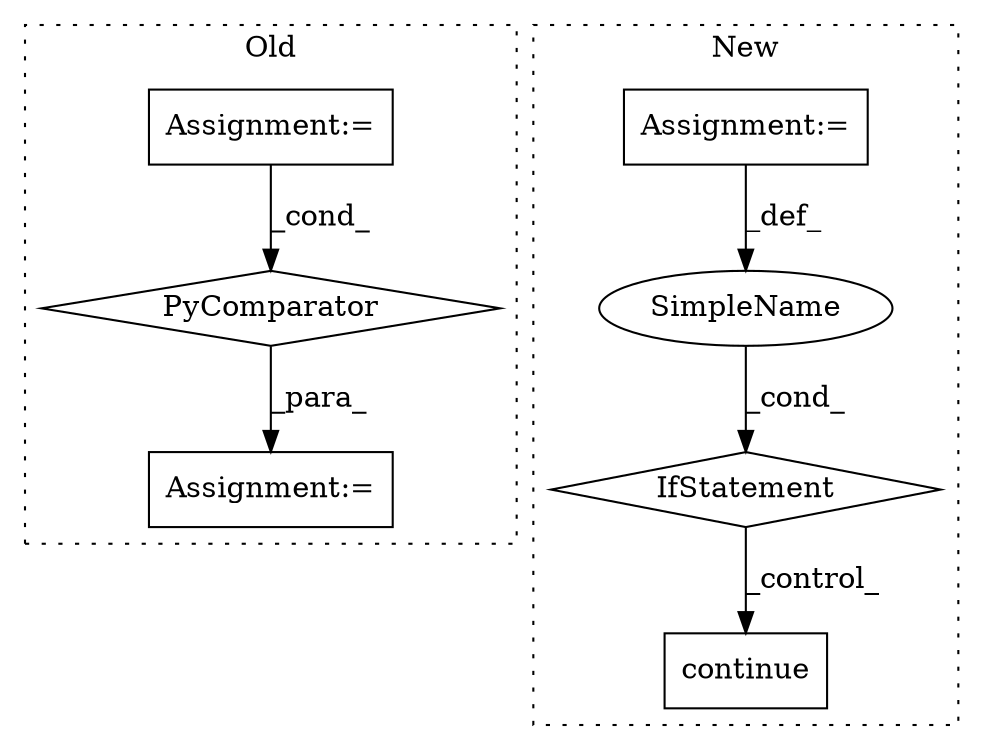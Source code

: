 digraph G {
subgraph cluster0 {
1 [label="PyComparator" a="113" s="19729" l="32" shape="diamond"];
5 [label="Assignment:=" a="7" s="19729" l="32" shape="box"];
7 [label="Assignment:=" a="7" s="19640" l="12" shape="box"];
label = "Old";
style="dotted";
}
subgraph cluster1 {
2 [label="continue" a="18" s="21048" l="9" shape="box"];
3 [label="IfStatement" a="25" s="20998,21034" l="4,2" shape="diamond"];
4 [label="SimpleName" a="42" s="" l="" shape="ellipse"];
6 [label="Assignment:=" a="7" s="20907,20986" l="57,2" shape="box"];
label = "New";
style="dotted";
}
1 -> 7 [label="_para_"];
3 -> 2 [label="_control_"];
4 -> 3 [label="_cond_"];
5 -> 1 [label="_cond_"];
6 -> 4 [label="_def_"];
}